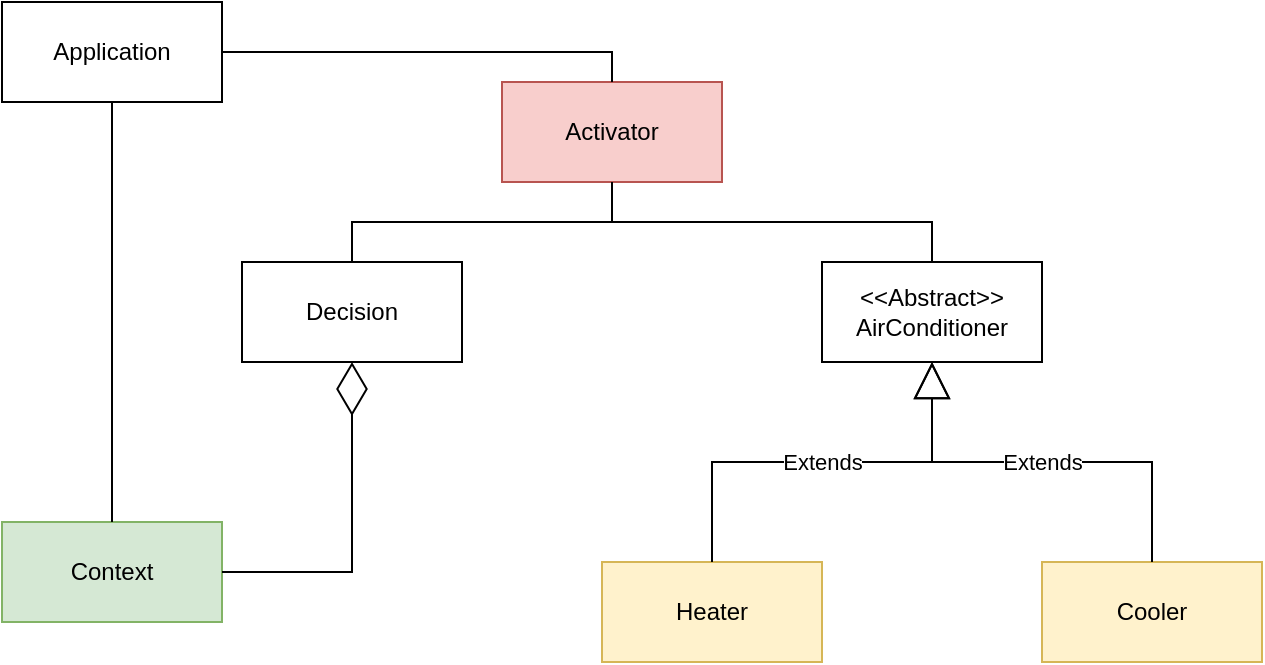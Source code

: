 <mxfile version="26.0.11">
  <diagram name="ページ1" id="ErZ4erDNXKq5ze8kx7EO">
    <mxGraphModel dx="1546" dy="761" grid="1" gridSize="10" guides="1" tooltips="1" connect="1" arrows="1" fold="1" page="1" pageScale="1" pageWidth="827" pageHeight="1169" math="0" shadow="0">
      <root>
        <mxCell id="0" />
        <mxCell id="1" parent="0" />
        <mxCell id="1AJrXw-XMr5cfAiAck1t-1" value="Context" style="html=1;whiteSpace=wrap;fillColor=#d5e8d4;strokeColor=#82b366;" vertex="1" parent="1">
          <mxGeometry x="170" y="370" width="110" height="50" as="geometry" />
        </mxCell>
        <mxCell id="1AJrXw-XMr5cfAiAck1t-2" value="Activator" style="html=1;whiteSpace=wrap;fillColor=#f8cecc;strokeColor=#b85450;" vertex="1" parent="1">
          <mxGeometry x="420" y="150" width="110" height="50" as="geometry" />
        </mxCell>
        <mxCell id="1AJrXw-XMr5cfAiAck1t-3" value="Decision" style="html=1;whiteSpace=wrap;" vertex="1" parent="1">
          <mxGeometry x="290" y="240" width="110" height="50" as="geometry" />
        </mxCell>
        <mxCell id="1AJrXw-XMr5cfAiAck1t-4" value="&lt;div&gt;&amp;lt;&amp;lt;Abstract&amp;gt;&amp;gt;&lt;/div&gt;AirConditioner" style="html=1;whiteSpace=wrap;" vertex="1" parent="1">
          <mxGeometry x="580" y="240" width="110" height="50" as="geometry" />
        </mxCell>
        <mxCell id="1AJrXw-XMr5cfAiAck1t-5" value="Heater" style="html=1;whiteSpace=wrap;fillColor=#fff2cc;strokeColor=#d6b656;" vertex="1" parent="1">
          <mxGeometry x="470" y="390" width="110" height="50" as="geometry" />
        </mxCell>
        <mxCell id="1AJrXw-XMr5cfAiAck1t-6" value="Cooler" style="html=1;whiteSpace=wrap;fillColor=#fff2cc;strokeColor=#d6b656;" vertex="1" parent="1">
          <mxGeometry x="690" y="390" width="110" height="50" as="geometry" />
        </mxCell>
        <mxCell id="1AJrXw-XMr5cfAiAck1t-7" value="Application" style="html=1;whiteSpace=wrap;" vertex="1" parent="1">
          <mxGeometry x="170" y="110" width="110" height="50" as="geometry" />
        </mxCell>
        <mxCell id="1AJrXw-XMr5cfAiAck1t-8" value="Extends" style="endArrow=block;endSize=16;endFill=0;html=1;rounded=0;entryX=0.5;entryY=1;entryDx=0;entryDy=0;exitX=0.5;exitY=0;exitDx=0;exitDy=0;edgeStyle=elbowEdgeStyle;elbow=vertical;" edge="1" parent="1" source="1AJrXw-XMr5cfAiAck1t-5" target="1AJrXw-XMr5cfAiAck1t-4">
          <mxGeometry width="160" relative="1" as="geometry">
            <mxPoint x="330" y="390" as="sourcePoint" />
            <mxPoint x="490" y="390" as="targetPoint" />
          </mxGeometry>
        </mxCell>
        <mxCell id="1AJrXw-XMr5cfAiAck1t-9" value="Extends" style="endArrow=block;endSize=16;endFill=0;html=1;rounded=0;exitX=0.5;exitY=0;exitDx=0;exitDy=0;entryX=0.5;entryY=1;entryDx=0;entryDy=0;edgeStyle=elbowEdgeStyle;elbow=vertical;" edge="1" parent="1" source="1AJrXw-XMr5cfAiAck1t-6" target="1AJrXw-XMr5cfAiAck1t-4">
          <mxGeometry width="160" relative="1" as="geometry">
            <mxPoint x="530" y="370" as="sourcePoint" />
            <mxPoint x="640" y="290" as="targetPoint" />
          </mxGeometry>
        </mxCell>
        <mxCell id="1AJrXw-XMr5cfAiAck1t-11" value="" style="endArrow=none;html=1;rounded=0;entryX=1;entryY=0.5;entryDx=0;entryDy=0;exitX=0.5;exitY=0;exitDx=0;exitDy=0;edgeStyle=orthogonalEdgeStyle;" edge="1" parent="1" source="1AJrXw-XMr5cfAiAck1t-2" target="1AJrXw-XMr5cfAiAck1t-7">
          <mxGeometry width="50" height="50" relative="1" as="geometry">
            <mxPoint x="260" y="210" as="sourcePoint" />
            <mxPoint x="310" y="160" as="targetPoint" />
          </mxGeometry>
        </mxCell>
        <mxCell id="1AJrXw-XMr5cfAiAck1t-12" value="" style="endArrow=none;html=1;rounded=0;entryX=0.5;entryY=1;entryDx=0;entryDy=0;exitX=0.5;exitY=0;exitDx=0;exitDy=0;" edge="1" parent="1" source="1AJrXw-XMr5cfAiAck1t-1" target="1AJrXw-XMr5cfAiAck1t-7">
          <mxGeometry width="50" height="50" relative="1" as="geometry">
            <mxPoint x="110" y="310" as="sourcePoint" />
            <mxPoint x="160" y="260" as="targetPoint" />
          </mxGeometry>
        </mxCell>
        <mxCell id="1AJrXw-XMr5cfAiAck1t-13" value="" style="endArrow=diamondThin;endFill=0;endSize=24;html=1;rounded=0;entryX=0.5;entryY=1;entryDx=0;entryDy=0;exitX=1;exitY=0.5;exitDx=0;exitDy=0;edgeStyle=orthogonalEdgeStyle;" edge="1" parent="1" source="1AJrXw-XMr5cfAiAck1t-1" target="1AJrXw-XMr5cfAiAck1t-3">
          <mxGeometry width="160" relative="1" as="geometry">
            <mxPoint x="330" y="390" as="sourcePoint" />
            <mxPoint x="490" y="390" as="targetPoint" />
          </mxGeometry>
        </mxCell>
        <mxCell id="1AJrXw-XMr5cfAiAck1t-14" value="" style="endArrow=none;html=1;rounded=0;entryX=0.5;entryY=1;entryDx=0;entryDy=0;exitX=0.5;exitY=0;exitDx=0;exitDy=0;edgeStyle=orthogonalEdgeStyle;" edge="1" parent="1" source="1AJrXw-XMr5cfAiAck1t-4" target="1AJrXw-XMr5cfAiAck1t-2">
          <mxGeometry width="50" height="50" relative="1" as="geometry">
            <mxPoint x="390" y="420" as="sourcePoint" />
            <mxPoint x="480" y="230" as="targetPoint" />
          </mxGeometry>
        </mxCell>
        <mxCell id="1AJrXw-XMr5cfAiAck1t-15" value="" style="endArrow=none;html=1;rounded=0;entryX=0.5;entryY=1;entryDx=0;entryDy=0;exitX=0.5;exitY=0;exitDx=0;exitDy=0;edgeStyle=orthogonalEdgeStyle;" edge="1" parent="1" source="1AJrXw-XMr5cfAiAck1t-3" target="1AJrXw-XMr5cfAiAck1t-2">
          <mxGeometry width="50" height="50" relative="1" as="geometry">
            <mxPoint x="390" y="420" as="sourcePoint" />
            <mxPoint x="440" y="370" as="targetPoint" />
          </mxGeometry>
        </mxCell>
      </root>
    </mxGraphModel>
  </diagram>
</mxfile>

